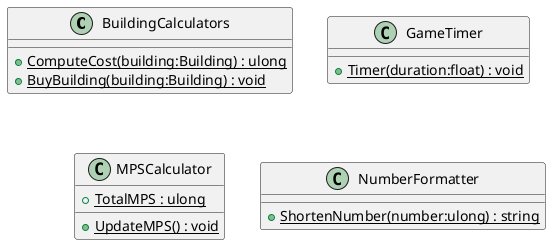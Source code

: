 @startuml
class BuildingCalculators {
    + {static} ComputeCost(building:Building) : ulong
    + {static} BuyBuilding(building:Building) : void
}
class GameTimer {
    + {static} Timer(duration:float) : void
}
class MPSCalculator {
    + {static} TotalMPS : ulong
    + {static} UpdateMPS() : void
}
class NumberFormatter {
    + {static} ShortenNumber(number:ulong) : string
}
@enduml
